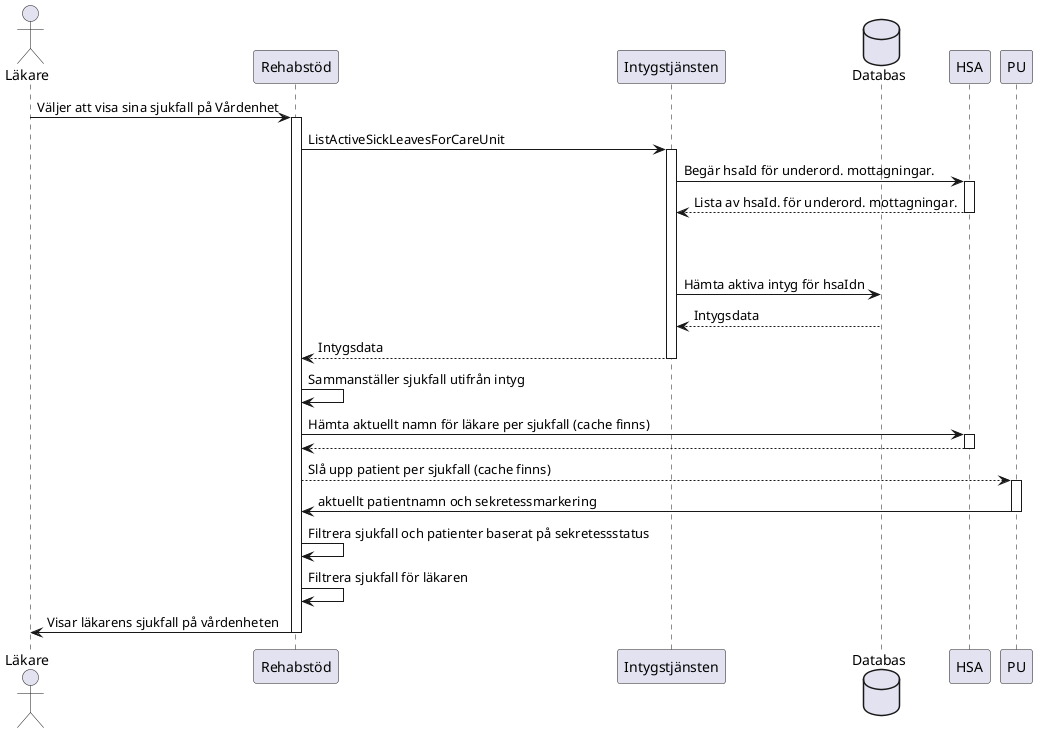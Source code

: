 @startuml
actor Läkare
Läkare -> Rehabstöd: Väljer att visa sina sjukfall på Vårdenhet
activate Rehabstöd
    Rehabstöd -> Intygstjänsten: ListActiveSickLeavesForCareUnit

    database Databas
    activate Intygstjänsten
        Intygstjänsten -> HSA: Begär hsaId för underord. mottagningar.
        activate HSA
            HSA --> Intygstjänsten: Lista av hsaId. för underord. mottagningar.
        deactivate HSA
        |||
        |||
        Intygstjänsten -> Databas: Hämta aktiva intyg för hsaIdn
        Databas --> Intygstjänsten: Intygsdata
        Intygstjänsten --> Rehabstöd: Intygsdata
    deactivate Intygstjänsten
    Rehabstöd -> Rehabstöd: Sammanställer sjukfall utifrån intyg
    Rehabstöd -> HSA: Hämta aktuellt namn för läkare per sjukfall (cache finns)
    activate HSA
       HSA --> Rehabstöd
    deactivate HSA
        Rehabstöd --> PU: Slå upp patient per sjukfall (cache finns)
    activate PU
        PU -> Rehabstöd: aktuellt patientnamn och sekretessmarkering
    deactivate PU
    Rehabstöd -> Rehabstöd: Filtrera sjukfall och patienter baserat på sekretessstatus
    Rehabstöd -> Rehabstöd: Filtrera sjukfall för läkaren
    Rehabstöd -> Läkare: Visar läkarens sjukfall på vårdenheten
deactivate Rehabstöd
@enduml